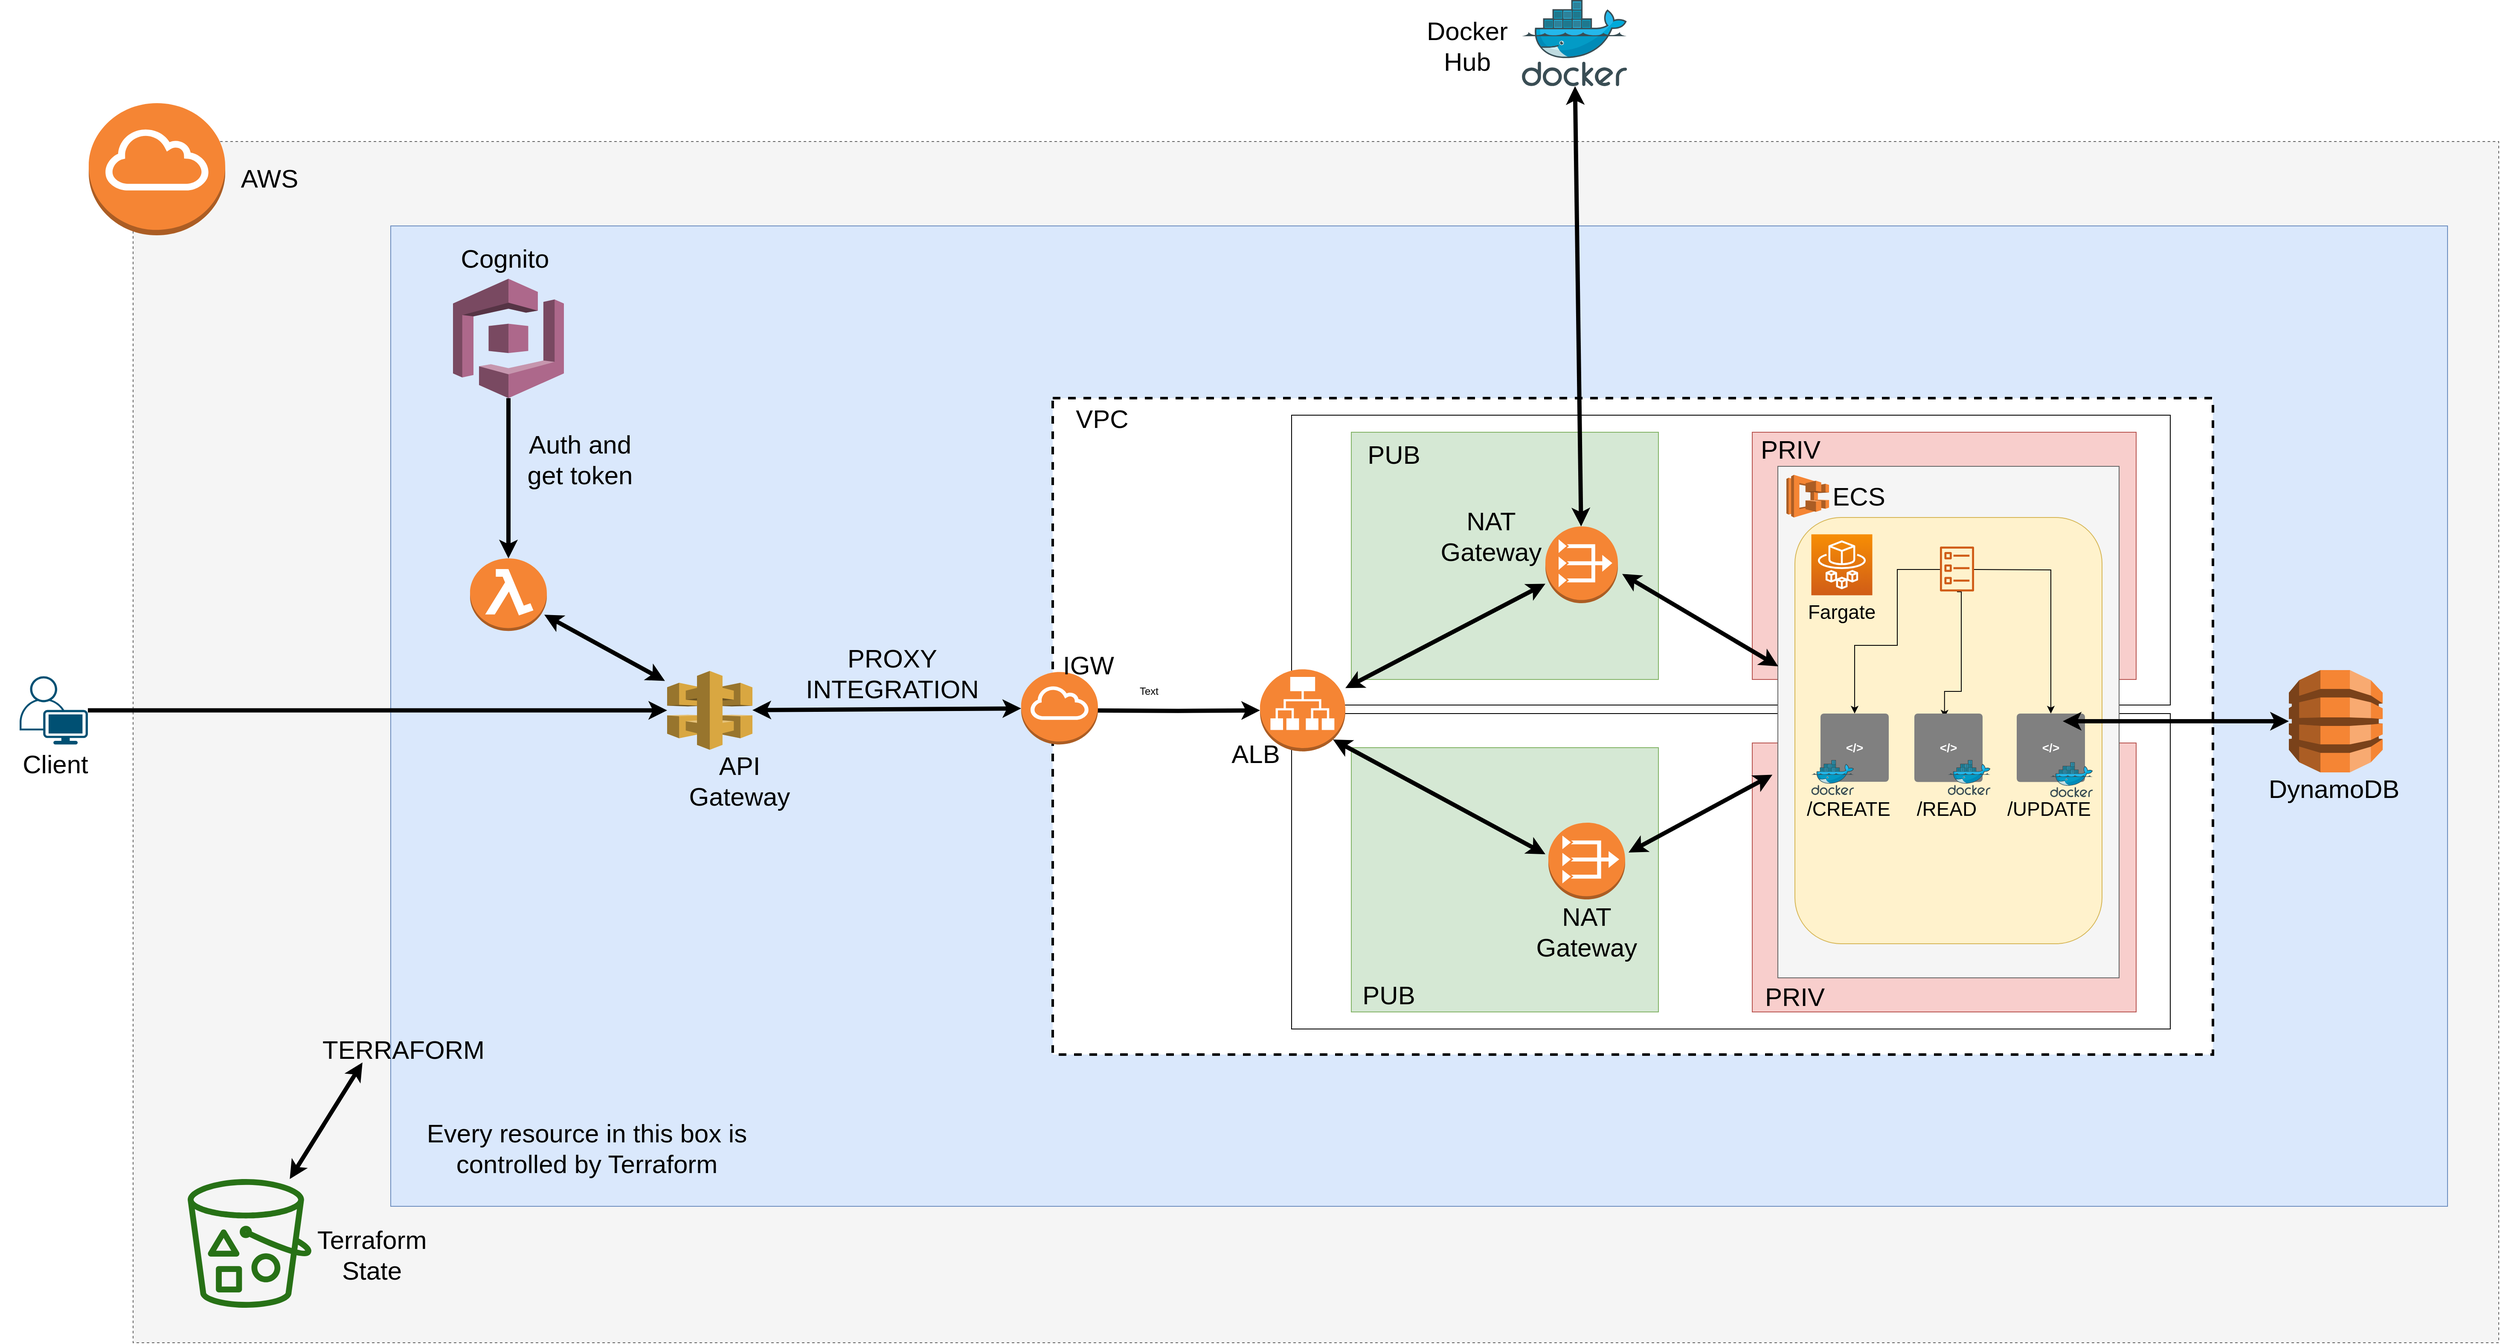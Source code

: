 <mxfile version="13.7.9" type="device"><diagram id="t1FD_r7VR3YZasB9B0oO" name="Page-1"><mxGraphModel dx="5965" dy="2663" grid="0" gridSize="10" guides="0" tooltips="1" connect="0" arrows="0" fold="1" page="0" pageScale="1" pageWidth="827" pageHeight="1169" math="0" shadow="0"><root><mxCell id="0"/><mxCell id="1" parent="0"/><mxCell id="FBGuJXSPCpFeFHyHGLhW-4" value="" style="rounded=0;whiteSpace=wrap;html=1;dashed=1;fillColor=#f5f5f5;strokeColor=#666666;fontColor=#333333;" parent="1" vertex="1"><mxGeometry x="-2173" y="91" width="2773" height="1409" as="geometry"/></mxCell><mxCell id="FBGuJXSPCpFeFHyHGLhW-41" value="" style="rounded=0;whiteSpace=wrap;html=1;strokeWidth=1;fillColor=#dae8fc;strokeColor=#6c8ebf;" parent="1" vertex="1"><mxGeometry x="-1871" y="190" width="2411" height="1150" as="geometry"/></mxCell><mxCell id="FBGuJXSPCpFeFHyHGLhW-119" style="edgeStyle=orthogonalEdgeStyle;rounded=0;orthogonalLoop=1;jettySize=auto;html=1;strokeWidth=5;fillColor=#0A0A0D;" parent="1" source="FBGuJXSPCpFeFHyHGLhW-3" target="FBGuJXSPCpFeFHyHGLhW-6" edge="1"><mxGeometry relative="1" as="geometry"/></mxCell><mxCell id="FBGuJXSPCpFeFHyHGLhW-3" value="" style="points=[[0.35,0,0],[0.98,0.51,0],[1,0.71,0],[0.67,1,0],[0,0.795,0],[0,0.65,0]];verticalLabelPosition=bottom;html=1;verticalAlign=top;aspect=fixed;align=center;pointerEvents=1;shape=mxgraph.cisco19.user;fillColor=#005073;strokeColor=none;" parent="1" vertex="1"><mxGeometry x="-2306" y="718.26" width="80" height="80" as="geometry"/></mxCell><mxCell id="FBGuJXSPCpFeFHyHGLhW-90" style="edgeStyle=orthogonalEdgeStyle;rounded=0;orthogonalLoop=1;jettySize=auto;html=1;exitX=0.5;exitY=1;exitDx=0;exitDy=0;exitPerimeter=0;entryX=0.5;entryY=0;entryDx=0;entryDy=0;entryPerimeter=0;strokeWidth=5;fillColor=#0A0A0D;" parent="1" source="FBGuJXSPCpFeFHyHGLhW-5" target="FBGuJXSPCpFeFHyHGLhW-86" edge="1"><mxGeometry relative="1" as="geometry"/></mxCell><mxCell id="FBGuJXSPCpFeFHyHGLhW-5" value="" style="outlineConnect=0;dashed=0;verticalLabelPosition=bottom;verticalAlign=top;align=center;html=1;shape=mxgraph.aws3.cognito;fillColor=#AD688B;gradientColor=none;" parent="1" vertex="1"><mxGeometry x="-1798" y="252" width="130" height="140" as="geometry"/></mxCell><mxCell id="FBGuJXSPCpFeFHyHGLhW-6" value="" style="outlineConnect=0;dashed=0;verticalLabelPosition=bottom;verticalAlign=top;align=center;html=1;shape=mxgraph.aws3.api_gateway;fillColor=#D9A741;gradientColor=none;" parent="1" vertex="1"><mxGeometry x="-1547" y="712.01" width="100" height="92.5" as="geometry"/></mxCell><mxCell id="FBGuJXSPCpFeFHyHGLhW-9" value="" style="rounded=0;whiteSpace=wrap;html=1;dashed=1;strokeWidth=3;" parent="1" vertex="1"><mxGeometry x="-1095" y="392" width="1360" height="770" as="geometry"/></mxCell><mxCell id="FBGuJXSPCpFeFHyHGLhW-10" value="" style="rounded=0;whiteSpace=wrap;html=1;strokeWidth=1;" parent="1" vertex="1"><mxGeometry x="-815" y="412" width="1030" height="340" as="geometry"/></mxCell><mxCell id="FBGuJXSPCpFeFHyHGLhW-11" value="" style="rounded=0;whiteSpace=wrap;html=1;strokeWidth=1;" parent="1" vertex="1"><mxGeometry x="-815" y="762" width="1030" height="370" as="geometry"/></mxCell><mxCell id="FBGuJXSPCpFeFHyHGLhW-14" value="" style="rounded=0;whiteSpace=wrap;html=1;strokeWidth=1;fillColor=#f8cecc;strokeColor=#b85450;" parent="1" vertex="1"><mxGeometry x="-275" y="432" width="450" height="290" as="geometry"/></mxCell><mxCell id="FBGuJXSPCpFeFHyHGLhW-92" style="edgeStyle=orthogonalEdgeStyle;rounded=0;orthogonalLoop=1;jettySize=auto;html=1;strokeWidth=5;fillColor=#0A0A0D;" parent="1" target="FBGuJXSPCpFeFHyHGLhW-7" edge="1"><mxGeometry relative="1" as="geometry"><mxPoint x="-1045" y="758.4" as="sourcePoint"/></mxGeometry></mxCell><mxCell id="FBGuJXSPCpFeFHyHGLhW-18" value="" style="outlineConnect=0;dashed=0;verticalLabelPosition=bottom;verticalAlign=top;align=center;html=1;shape=mxgraph.aws3.internet_gateway;fillColor=#F58534;gradientColor=none;strokeWidth=1;" parent="1" vertex="1"><mxGeometry x="-1132" y="713.26" width="90" height="85" as="geometry"/></mxCell><mxCell id="FBGuJXSPCpFeFHyHGLhW-24" value="" style="rounded=0;whiteSpace=wrap;html=1;strokeWidth=1;fillColor=#f8cecc;strokeColor=#b85450;" parent="1" vertex="1"><mxGeometry x="-275" y="796.5" width="450" height="315.5" as="geometry"/></mxCell><mxCell id="FBGuJXSPCpFeFHyHGLhW-22" value="" style="rounded=0;whiteSpace=wrap;html=1;strokeWidth=1;fillColor=#f5f5f5;strokeColor=#666666;fontColor=#333333;" parent="1" vertex="1"><mxGeometry x="-245" y="472" width="400" height="600" as="geometry"/></mxCell><mxCell id="FBGuJXSPCpFeFHyHGLhW-25" value="" style="rounded=0;whiteSpace=wrap;html=1;strokeWidth=1;fillColor=#d5e8d4;strokeColor=#82b366;" parent="1" vertex="1"><mxGeometry x="-745" y="432" width="360" height="290" as="geometry"/></mxCell><mxCell id="FBGuJXSPCpFeFHyHGLhW-26" value="" style="rounded=0;whiteSpace=wrap;html=1;strokeWidth=1;fillColor=#d5e8d4;strokeColor=#82b366;" parent="1" vertex="1"><mxGeometry x="-745" y="802" width="360" height="310" as="geometry"/></mxCell><mxCell id="FBGuJXSPCpFeFHyHGLhW-16" value="" style="outlineConnect=0;dashed=0;verticalLabelPosition=bottom;verticalAlign=top;align=center;html=1;shape=mxgraph.aws3.vpc_nat_gateway;fillColor=#F58534;gradientColor=none;strokeWidth=1;" parent="1" vertex="1"><mxGeometry x="-514" y="890" width="90" height="90" as="geometry"/></mxCell><mxCell id="FBGuJXSPCpFeFHyHGLhW-17" value="" style="outlineConnect=0;dashed=0;verticalLabelPosition=bottom;verticalAlign=top;align=center;html=1;shape=mxgraph.aws3.vpc_nat_gateway;fillColor=#F58534;gradientColor=none;strokeWidth=1;" parent="1" vertex="1"><mxGeometry x="-517.5" y="542.5" width="85" height="90" as="geometry"/></mxCell><mxCell id="FBGuJXSPCpFeFHyHGLhW-32" style="edgeStyle=orthogonalEdgeStyle;rounded=0;orthogonalLoop=1;jettySize=auto;html=1;exitX=0.25;exitY=1;exitDx=0;exitDy=0;" parent="1" edge="1"><mxGeometry relative="1" as="geometry"><mxPoint x="-95" y="772.5" as="sourcePoint"/><mxPoint x="-80" y="772.5" as="targetPoint"/></mxGeometry></mxCell><mxCell id="FBGuJXSPCpFeFHyHGLhW-33" value="" style="outlineConnect=0;dashed=0;verticalLabelPosition=bottom;verticalAlign=top;align=center;html=1;shape=mxgraph.aws3.ecs;fillColor=#F58534;gradientColor=none;strokeWidth=1;" parent="1" vertex="1"><mxGeometry x="-235" y="482" width="50" height="50" as="geometry"/></mxCell><mxCell id="FBGuJXSPCpFeFHyHGLhW-34" value="" style="rounded=1;whiteSpace=wrap;html=1;strokeWidth=1;fillColor=#fff2cc;strokeColor=#d6b656;" parent="1" vertex="1"><mxGeometry x="-225" y="532" width="360" height="500" as="geometry"/></mxCell><mxCell id="FBGuJXSPCpFeFHyHGLhW-30" value="&amp;lt;/&amp;gt;" style="rounded=1;arcSize=5;strokeColor=none;fontColor=#ffffff;align=center;verticalAlign=middle;whiteSpace=wrap;fontSize=14;fontStyle=1;html=1;fillColor=#808080;" parent="1" vertex="1"><mxGeometry x="-195" y="762" width="80" height="80" as="geometry"/></mxCell><mxCell id="FBGuJXSPCpFeFHyHGLhW-78" style="edgeStyle=orthogonalEdgeStyle;rounded=0;orthogonalLoop=1;jettySize=auto;html=1;entryX=0.5;entryY=0;entryDx=0;entryDy=0;fillColor=#0A0A0D;" parent="1" target="FBGuJXSPCpFeFHyHGLhW-69" edge="1"><mxGeometry relative="1" as="geometry"><mxPoint x="-15" y="593" as="sourcePoint"/></mxGeometry></mxCell><mxCell id="FBGuJXSPCpFeFHyHGLhW-79" style="edgeStyle=orthogonalEdgeStyle;rounded=0;orthogonalLoop=1;jettySize=auto;html=1;entryX=-0.093;entryY=0.553;entryDx=0;entryDy=0;entryPerimeter=0;fillColor=#0A0A0D;" parent="1" edge="1"><mxGeometry relative="1" as="geometry"><mxPoint x="-35" y="619.125" as="sourcePoint"/><mxPoint x="-49.65" y="766.673" as="targetPoint"/><Array as="points"><mxPoint x="-30" y="619"/><mxPoint x="-30" y="736"/><mxPoint x="-50" y="736"/></Array></mxGeometry></mxCell><mxCell id="FBGuJXSPCpFeFHyHGLhW-80" style="edgeStyle=orthogonalEdgeStyle;rounded=0;orthogonalLoop=1;jettySize=auto;html=1;entryX=0.5;entryY=0;entryDx=0;entryDy=0;fillColor=#0A0A0D;" parent="1" target="FBGuJXSPCpFeFHyHGLhW-30" edge="1"><mxGeometry relative="1" as="geometry"><Array as="points"><mxPoint x="-105" y="593"/><mxPoint x="-105" y="682"/><mxPoint x="-155" y="682"/></Array><mxPoint x="-55" y="593" as="sourcePoint"/></mxGeometry></mxCell><mxCell id="FBGuJXSPCpFeFHyHGLhW-31" value="" style="outlineConnect=0;fontColor=#232F3E;gradientColor=none;fillColor=#D05C17;strokeColor=none;dashed=0;verticalLabelPosition=bottom;verticalAlign=top;align=center;html=1;fontSize=12;fontStyle=0;aspect=fixed;pointerEvents=1;shape=mxgraph.aws4.ecs_task;" parent="1" vertex="1"><mxGeometry x="-55" y="566" width="40" height="52.88" as="geometry"/></mxCell><mxCell id="FBGuJXSPCpFeFHyHGLhW-23" value="" style="outlineConnect=0;fontColor=#232F3E;gradientColor=#F78E04;gradientDirection=north;fillColor=#D05C17;strokeColor=#ffffff;dashed=0;verticalLabelPosition=bottom;verticalAlign=top;align=center;html=1;fontSize=12;fontStyle=0;aspect=fixed;shape=mxgraph.aws4.resourceIcon;resIcon=mxgraph.aws4.fargate;" parent="1" vertex="1"><mxGeometry x="-205.75" y="551.75" width="71.5" height="71.5" as="geometry"/></mxCell><mxCell id="FBGuJXSPCpFeFHyHGLhW-27" value="" style="aspect=fixed;html=1;points=[];align=center;image;fontSize=12;image=img/lib/mscae/Docker.svg;strokeWidth=1;" parent="1" vertex="1"><mxGeometry x="-205.75" y="816.5" width="50" height="41" as="geometry"/></mxCell><mxCell id="FBGuJXSPCpFeFHyHGLhW-7" value="" style="outlineConnect=0;dashed=0;verticalLabelPosition=bottom;verticalAlign=top;align=center;html=1;shape=mxgraph.aws3.application_load_balancer;fillColor=#F58534;gradientColor=none;" parent="1" vertex="1"><mxGeometry x="-852" y="710.13" width="100" height="96.25" as="geometry"/></mxCell><mxCell id="FBGuJXSPCpFeFHyHGLhW-39" value="" style="outlineConnect=0;dashed=0;verticalLabelPosition=bottom;verticalAlign=top;align=center;html=1;shape=mxgraph.aws3.dynamo_db;strokeWidth=1;strokeColor=#d79b00;fillColor=#F58534;" parent="1" vertex="1"><mxGeometry x="354" y="711" width="110" height="120" as="geometry"/></mxCell><mxCell id="FBGuJXSPCpFeFHyHGLhW-40" value="" style="shape=image;verticalLabelPosition=bottom;labelBackgroundColor=#ffffff;verticalAlign=top;aspect=fixed;imageAspect=0;image=https://i.pinimg.com/originals/28/ec/74/28ec7440a57536eebad2931517aa1cce.png;" parent="1" vertex="1"><mxGeometry x="-1998" y="904" width="260" height="260" as="geometry"/></mxCell><mxCell id="FBGuJXSPCpFeFHyHGLhW-56" value="&lt;font style=&quot;font-size: 30px&quot;&gt;Client&lt;/font&gt;" style="text;html=1;strokeColor=none;fillColor=none;align=center;verticalAlign=middle;whiteSpace=wrap;rounded=0;" parent="1" vertex="1"><mxGeometry x="-2329" y="811" width="130" height="20" as="geometry"/></mxCell><mxCell id="FBGuJXSPCpFeFHyHGLhW-57" value="&lt;font style=&quot;font-size: 30px&quot;&gt;Cognito&lt;/font&gt;" style="text;html=1;strokeColor=none;fillColor=none;align=center;verticalAlign=middle;whiteSpace=wrap;rounded=0;" parent="1" vertex="1"><mxGeometry x="-1802" y="218" width="130" height="20" as="geometry"/></mxCell><mxCell id="FBGuJXSPCpFeFHyHGLhW-58" value="&lt;font style=&quot;font-size: 30px&quot;&gt;API&lt;br&gt;Gateway&lt;br&gt;&lt;/font&gt;" style="text;html=1;strokeColor=none;fillColor=none;align=center;verticalAlign=middle;whiteSpace=wrap;rounded=0;" parent="1" vertex="1"><mxGeometry x="-1527" y="831" width="130" height="20" as="geometry"/></mxCell><mxCell id="FBGuJXSPCpFeFHyHGLhW-59" value="&lt;font style=&quot;font-size: 30px&quot;&gt;IGW&lt;/font&gt;" style="text;html=1;strokeColor=none;fillColor=none;align=center;verticalAlign=middle;whiteSpace=wrap;rounded=0;" parent="1" vertex="1"><mxGeometry x="-1118" y="695" width="130" height="20" as="geometry"/></mxCell><mxCell id="FBGuJXSPCpFeFHyHGLhW-60" value="&lt;font style=&quot;font-size: 30px&quot;&gt;ALB&lt;/font&gt;" style="text;html=1;strokeColor=none;fillColor=none;align=center;verticalAlign=middle;whiteSpace=wrap;rounded=0;" parent="1" vertex="1"><mxGeometry x="-922" y="799" width="130" height="20" as="geometry"/></mxCell><mxCell id="FBGuJXSPCpFeFHyHGLhW-64" value="&lt;font style=&quot;font-size: 30px&quot;&gt;NAT Gateway&lt;/font&gt;" style="text;html=1;strokeColor=none;fillColor=none;align=center;verticalAlign=middle;whiteSpace=wrap;rounded=0;" parent="1" vertex="1"><mxGeometry x="-646" y="544" width="130" height="20" as="geometry"/></mxCell><mxCell id="FBGuJXSPCpFeFHyHGLhW-65" value="&lt;font style=&quot;font-size: 30px&quot;&gt;NAT Gateway&lt;/font&gt;" style="text;html=1;strokeColor=none;fillColor=none;align=center;verticalAlign=middle;whiteSpace=wrap;rounded=0;" parent="1" vertex="1"><mxGeometry x="-534" y="1008" width="130" height="20" as="geometry"/></mxCell><mxCell id="FBGuJXSPCpFeFHyHGLhW-66" value="&lt;font style=&quot;font-size: 30px&quot;&gt;ECS&lt;/font&gt;" style="text;html=1;strokeColor=none;fillColor=none;align=center;verticalAlign=middle;whiteSpace=wrap;rounded=0;" parent="1" vertex="1"><mxGeometry x="-215" y="497" width="130" height="20" as="geometry"/></mxCell><mxCell id="FBGuJXSPCpFeFHyHGLhW-67" value="&lt;font style=&quot;font-size: 23px&quot;&gt;Fargate&lt;/font&gt;" style="text;html=1;strokeColor=none;fillColor=none;align=center;verticalAlign=middle;whiteSpace=wrap;rounded=0;" parent="1" vertex="1"><mxGeometry x="-235" y="632.5" width="130" height="20" as="geometry"/></mxCell><mxCell id="FBGuJXSPCpFeFHyHGLhW-68" value="&amp;lt;/&amp;gt;" style="rounded=1;arcSize=5;strokeColor=none;fontColor=#ffffff;align=center;verticalAlign=middle;whiteSpace=wrap;fontSize=14;fontStyle=1;html=1;fillColor=#808080;" parent="1" vertex="1"><mxGeometry x="-85" y="762" width="80" height="80.25" as="geometry"/></mxCell><mxCell id="FBGuJXSPCpFeFHyHGLhW-69" value="&amp;lt;/&amp;gt;" style="rounded=1;arcSize=5;strokeColor=none;fontColor=#ffffff;align=center;verticalAlign=middle;whiteSpace=wrap;fontSize=14;fontStyle=1;html=1;fillColor=#808080;" parent="1" vertex="1"><mxGeometry x="35" y="762" width="80" height="80.25" as="geometry"/></mxCell><mxCell id="FBGuJXSPCpFeFHyHGLhW-70" value="" style="aspect=fixed;html=1;points=[];align=center;image;fontSize=12;image=img/lib/mscae/Docker.svg;strokeWidth=1;" parent="1" vertex="1"><mxGeometry x="-45.75" y="816.5" width="50" height="41" as="geometry"/></mxCell><mxCell id="FBGuJXSPCpFeFHyHGLhW-71" value="" style="aspect=fixed;html=1;points=[];align=center;image;fontSize=12;image=img/lib/mscae/Docker.svg;strokeWidth=1;" parent="1" vertex="1"><mxGeometry x="74.25" y="819" width="50" height="41" as="geometry"/></mxCell><mxCell id="FBGuJXSPCpFeFHyHGLhW-72" value="&lt;font style=&quot;font-size: 23px&quot;&gt;/CREATE&lt;/font&gt;" style="text;html=1;strokeColor=none;fillColor=none;align=center;verticalAlign=middle;whiteSpace=wrap;rounded=0;" parent="1" vertex="1"><mxGeometry x="-227.5" y="864" width="130" height="20" as="geometry"/></mxCell><mxCell id="FBGuJXSPCpFeFHyHGLhW-73" value="&lt;font style=&quot;font-size: 23px&quot;&gt;/READ&lt;/font&gt;" style="text;html=1;strokeColor=none;fillColor=none;align=center;verticalAlign=middle;whiteSpace=wrap;rounded=0;" parent="1" vertex="1"><mxGeometry x="-112.5" y="864" width="130" height="20" as="geometry"/></mxCell><mxCell id="FBGuJXSPCpFeFHyHGLhW-75" value="&lt;font style=&quot;font-size: 23px&quot;&gt;/UPDATE&lt;/font&gt;" style="text;html=1;strokeColor=none;fillColor=none;align=center;verticalAlign=middle;whiteSpace=wrap;rounded=0;" parent="1" vertex="1"><mxGeometry x="7.5" y="864" width="130" height="20" as="geometry"/></mxCell><mxCell id="FBGuJXSPCpFeFHyHGLhW-85" value="&lt;font style=&quot;font-size: 30px&quot;&gt;Auth and get token&lt;/font&gt;" style="text;html=1;strokeColor=none;fillColor=none;align=center;verticalAlign=middle;whiteSpace=wrap;rounded=0;" parent="1" vertex="1"><mxGeometry x="-1714" y="454" width="130" height="20" as="geometry"/></mxCell><mxCell id="FBGuJXSPCpFeFHyHGLhW-86" value="" style="outlineConnect=0;dashed=0;verticalLabelPosition=bottom;verticalAlign=top;align=center;html=1;shape=mxgraph.aws3.lambda_function;fillColor=#F58534;gradientColor=none;strokeWidth=1;" parent="1" vertex="1"><mxGeometry x="-1778" y="580" width="90" height="85.1" as="geometry"/></mxCell><mxCell id="FBGuJXSPCpFeFHyHGLhW-96" value="" style="endArrow=classic;startArrow=classic;html=1;strokeWidth=5;fillColor=#0A0A0D;" parent="1" source="FBGuJXSPCpFeFHyHGLhW-7" target="FBGuJXSPCpFeFHyHGLhW-17" edge="1"><mxGeometry width="50" height="50" relative="1" as="geometry"><mxPoint x="-655" y="672" as="sourcePoint"/><mxPoint x="-595" y="632.5" as="targetPoint"/></mxGeometry></mxCell><mxCell id="FBGuJXSPCpFeFHyHGLhW-97" value="" style="endArrow=classic;startArrow=classic;html=1;strokeWidth=5;fillColor=#0A0A0D;entryX=0;entryY=0.5;entryDx=0;entryDy=0;entryPerimeter=0;exitX=0.855;exitY=0.855;exitDx=0;exitDy=0;exitPerimeter=0;" parent="1" source="FBGuJXSPCpFeFHyHGLhW-7" edge="1"><mxGeometry width="50" height="50" relative="1" as="geometry"><mxPoint x="-765" y="944.456" as="sourcePoint"/><mxPoint x="-517.5" y="927" as="targetPoint"/></mxGeometry></mxCell><mxCell id="FBGuJXSPCpFeFHyHGLhW-99" value="&lt;font style=&quot;font-size: 30px&quot;&gt;DynamoDB&lt;/font&gt;" style="text;html=1;strokeColor=none;fillColor=none;align=center;verticalAlign=middle;whiteSpace=wrap;rounded=0;" parent="1" vertex="1"><mxGeometry x="342" y="840" width="130" height="20" as="geometry"/></mxCell><mxCell id="FBGuJXSPCpFeFHyHGLhW-100" value="&lt;font style=&quot;font-size: 30px&quot;&gt;VPC&lt;/font&gt;" style="text;html=1;strokeColor=none;fillColor=none;align=center;verticalAlign=middle;whiteSpace=wrap;rounded=0;" parent="1" vertex="1"><mxGeometry x="-1102" y="406" width="130" height="20" as="geometry"/></mxCell><mxCell id="FBGuJXSPCpFeFHyHGLhW-101" value="" style="outlineConnect=0;dashed=0;verticalLabelPosition=bottom;verticalAlign=top;align=center;html=1;shape=mxgraph.aws3.internet_gateway;fillColor=#F58534;gradientColor=none;strokeWidth=1;" parent="1" vertex="1"><mxGeometry x="-2225" y="46" width="160" height="155" as="geometry"/></mxCell><mxCell id="FBGuJXSPCpFeFHyHGLhW-102" value="&lt;font style=&quot;font-size: 30px&quot;&gt;AWS&lt;/font&gt;" style="text;html=1;strokeColor=none;fillColor=none;align=center;verticalAlign=middle;whiteSpace=wrap;rounded=0;" parent="1" vertex="1"><mxGeometry x="-2078" y="124" width="130" height="20" as="geometry"/></mxCell><mxCell id="FBGuJXSPCpFeFHyHGLhW-103" value="&lt;font style=&quot;font-size: 30px&quot;&gt;PUB&lt;/font&gt;" style="text;html=1;strokeColor=none;fillColor=none;align=center;verticalAlign=middle;whiteSpace=wrap;rounded=0;" parent="1" vertex="1"><mxGeometry x="-760" y="448" width="130" height="20" as="geometry"/></mxCell><mxCell id="FBGuJXSPCpFeFHyHGLhW-104" value="&lt;font style=&quot;font-size: 30px&quot;&gt;PUB&lt;/font&gt;" style="text;html=1;strokeColor=none;fillColor=none;align=center;verticalAlign=middle;whiteSpace=wrap;rounded=0;" parent="1" vertex="1"><mxGeometry x="-766" y="1082" width="130" height="20" as="geometry"/></mxCell><mxCell id="FBGuJXSPCpFeFHyHGLhW-105" value="&lt;font style=&quot;font-size: 30px&quot;&gt;PRIV&lt;/font&gt;" style="text;html=1;strokeColor=none;fillColor=none;align=center;verticalAlign=middle;whiteSpace=wrap;rounded=0;" parent="1" vertex="1"><mxGeometry x="-290" y="1084" width="130" height="20" as="geometry"/></mxCell><mxCell id="FBGuJXSPCpFeFHyHGLhW-106" value="&lt;font style=&quot;font-size: 30px&quot;&gt;PRIV&lt;/font&gt;" style="text;html=1;strokeColor=none;fillColor=none;align=center;verticalAlign=middle;whiteSpace=wrap;rounded=0;" parent="1" vertex="1"><mxGeometry x="-295" y="442" width="130" height="20" as="geometry"/></mxCell><mxCell id="FBGuJXSPCpFeFHyHGLhW-108" value="&lt;font style=&quot;font-size: 30px&quot;&gt;TERRAFORM&lt;/font&gt;" style="text;html=1;strokeColor=none;fillColor=none;align=center;verticalAlign=middle;whiteSpace=wrap;rounded=0;" parent="1" vertex="1"><mxGeometry x="-1921" y="1146" width="130" height="20" as="geometry"/></mxCell><mxCell id="o-gZXPWDjprixxixVDg9-3" value="" style="endArrow=classic;startArrow=classic;html=1;strokeWidth=5;entryX=-0.016;entryY=0.603;entryDx=0;entryDy=0;entryPerimeter=0;" parent="1" target="FBGuJXSPCpFeFHyHGLhW-22" edge="1"><mxGeometry width="50" height="50" relative="1" as="geometry"><mxPoint x="-420" y="925" as="sourcePoint"/><mxPoint x="-370" y="875" as="targetPoint"/></mxGeometry></mxCell><mxCell id="o-gZXPWDjprixxixVDg9-6" value="" style="endArrow=classic;startArrow=classic;html=1;strokeWidth=5;entryX=0.001;entryY=0.391;entryDx=0;entryDy=0;entryPerimeter=0;" parent="1" target="FBGuJXSPCpFeFHyHGLhW-22" edge="1"><mxGeometry width="50" height="50" relative="1" as="geometry"><mxPoint x="-427.5" y="598.2" as="sourcePoint"/><mxPoint x="-258.9" y="507.0" as="targetPoint"/></mxGeometry></mxCell><mxCell id="o-gZXPWDjprixxixVDg9-7" value="" style="endArrow=classic;startArrow=classic;html=1;strokeWidth=5;" parent="1" target="FBGuJXSPCpFeFHyHGLhW-39" edge="1"><mxGeometry width="50" height="50" relative="1" as="geometry"><mxPoint x="89" y="771" as="sourcePoint"/><mxPoint x="252" y="742" as="targetPoint"/></mxGeometry></mxCell><mxCell id="FBGuJXSPCpFeFHyHGLhW-111" value="&lt;font style=&quot;font-size: 30px&quot;&gt;PROXY INTEGRATION&lt;/font&gt;" style="text;html=1;strokeColor=none;fillColor=none;align=center;verticalAlign=middle;whiteSpace=wrap;rounded=0;" parent="1" vertex="1"><mxGeometry x="-1348" y="705" width="130" height="20" as="geometry"/></mxCell><mxCell id="MAF4F3Re6uAfJcoAWn6R-3" value="" style="endArrow=classic;startArrow=classic;html=1;strokeWidth=5;" parent="1" edge="1"><mxGeometry width="50" height="50" relative="1" as="geometry"><mxPoint x="-1691" y="646.0" as="sourcePoint"/><mxPoint x="-1549.55" y="723.7" as="targetPoint"/></mxGeometry></mxCell><mxCell id="MAF4F3Re6uAfJcoAWn6R-5" value="" style="endArrow=classic;startArrow=classic;html=1;strokeWidth=5;" parent="1" source="FBGuJXSPCpFeFHyHGLhW-6" target="FBGuJXSPCpFeFHyHGLhW-18" edge="1"><mxGeometry width="50" height="50" relative="1" as="geometry"><mxPoint x="-1320" y="777" as="sourcePoint"/><mxPoint x="-1270" y="727" as="targetPoint"/></mxGeometry></mxCell><mxCell id="SJnu5ReG6tD8kk-hoeZb-1" value="" style="aspect=fixed;html=1;points=[];align=center;image;fontSize=12;image=img/lib/mscae/Docker.svg;" vertex="1" parent="1"><mxGeometry x="-545" y="-75" width="123.17" height="101" as="geometry"/></mxCell><mxCell id="SJnu5ReG6tD8kk-hoeZb-3" value="" style="endArrow=classic;startArrow=classic;html=1;strokeWidth=5;" edge="1" parent="1" source="FBGuJXSPCpFeFHyHGLhW-17" target="SJnu5ReG6tD8kk-hoeZb-1"><mxGeometry width="50" height="50" relative="1" as="geometry"><mxPoint x="-513" y="138" as="sourcePoint"/><mxPoint x="-463" y="88" as="targetPoint"/></mxGeometry></mxCell><mxCell id="SJnu5ReG6tD8kk-hoeZb-4" value="&lt;font style=&quot;font-size: 30px&quot;&gt;Docker Hub&lt;/font&gt;" style="text;html=1;strokeColor=none;fillColor=none;align=center;verticalAlign=middle;whiteSpace=wrap;rounded=0;" vertex="1" parent="1"><mxGeometry x="-674" y="-31" width="130" height="20" as="geometry"/></mxCell><mxCell id="SJnu5ReG6tD8kk-hoeZb-6" value="" style="outlineConnect=0;fontColor=#232F3E;gradientColor=none;fillColor=#277116;strokeColor=none;dashed=0;verticalLabelPosition=bottom;verticalAlign=top;align=center;html=1;fontSize=12;fontStyle=0;aspect=fixed;pointerEvents=1;shape=mxgraph.aws4.bucket_with_objects;" vertex="1" parent="1"><mxGeometry x="-2109" y="1308" width="145.19" height="151" as="geometry"/></mxCell><mxCell id="SJnu5ReG6tD8kk-hoeZb-7" value="" style="endArrow=classic;startArrow=classic;html=1;strokeWidth=5;entryX=0.13;entryY=1.264;entryDx=0;entryDy=0;entryPerimeter=0;" edge="1" parent="1" source="SJnu5ReG6tD8kk-hoeZb-6" target="FBGuJXSPCpFeFHyHGLhW-108"><mxGeometry width="50" height="50" relative="1" as="geometry"><mxPoint x="-1978" y="1260" as="sourcePoint"/><mxPoint x="-1928" y="1210" as="targetPoint"/></mxGeometry></mxCell><mxCell id="SJnu5ReG6tD8kk-hoeZb-8" value="&lt;font style=&quot;font-size: 30px&quot;&gt;Terraform State&lt;br&gt;&lt;/font&gt;" style="text;html=1;strokeColor=none;fillColor=none;align=center;verticalAlign=middle;whiteSpace=wrap;rounded=0;" vertex="1" parent="1"><mxGeometry x="-1958" y="1387" width="130" height="20" as="geometry"/></mxCell><mxCell id="SJnu5ReG6tD8kk-hoeZb-9" value="Text" style="text;html=1;strokeColor=none;fillColor=none;align=center;verticalAlign=middle;whiteSpace=wrap;rounded=0;" vertex="1" parent="1"><mxGeometry x="-1002" y="726" width="40" height="20" as="geometry"/></mxCell><mxCell id="SJnu5ReG6tD8kk-hoeZb-10" value="&lt;font style=&quot;font-size: 30px&quot;&gt;Every resource in this box is controlled by Terraform&lt;/font&gt;" style="text;html=1;strokeColor=none;fillColor=none;align=center;verticalAlign=middle;whiteSpace=wrap;rounded=0;" vertex="1" parent="1"><mxGeometry x="-1861" y="1262" width="440" height="20" as="geometry"/></mxCell></root></mxGraphModel></diagram></mxfile>